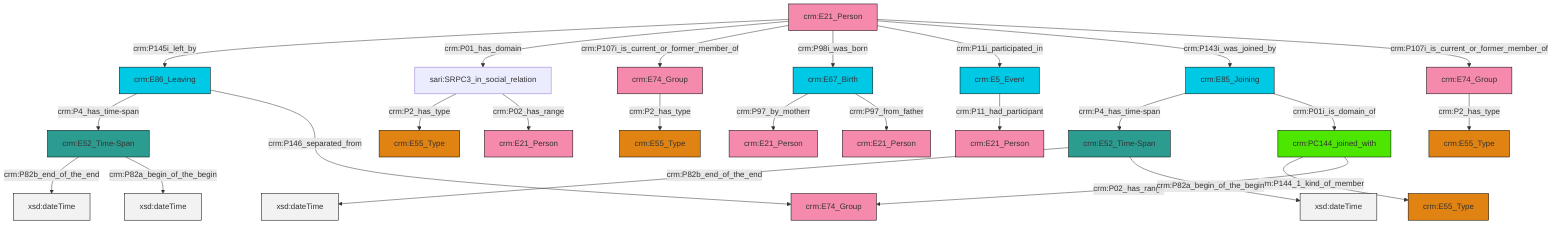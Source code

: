 graph TD
classDef Literal fill:#f2f2f2,stroke:#000000;
classDef CRM_Entity fill:#FFFFFF,stroke:#000000;
classDef Temporal_Entity fill:#00C9E6, stroke:#000000;
classDef Type fill:#E18312, stroke:#000000;
classDef Time-Span fill:#2C9C91, stroke:#000000;
classDef Appellation fill:#FFEB7F, stroke:#000000;
classDef Place fill:#008836, stroke:#000000;
classDef Persistent_Item fill:#B266B2, stroke:#000000;
classDef Conceptual_Object fill:#FFD700, stroke:#000000;
classDef Physical_Thing fill:#D2B48C, stroke:#000000;
classDef Actor fill:#f58aad, stroke:#000000;
classDef PC_Classes fill:#4ce600, stroke:#000000;
classDef Multi fill:#cccccc,stroke:#000000;

0["crm:E21_Person"]:::Actor -->|crm:P145i_left_by| 1["crm:E86_Leaving"]:::Temporal_Entity
0["crm:E21_Person"]:::Actor -->|crm:P01_has_domain| 4["sari:SRPC3_in_social_relation"]:::Default
5["crm:E85_Joining"]:::Temporal_Entity -->|crm:P4_has_time-span| 6["crm:E52_Time-Span"]:::Time-Span
7["crm:PC144_joined_with"]:::PC_Classes -->|crm:P144_1_kind_of_member| 8["crm:E55_Type"]:::Type
9["crm:E52_Time-Span"]:::Time-Span -->|crm:P82b_end_of_the_end| 10[xsd:dateTime]:::Literal
19["crm:E67_Birth"]:::Temporal_Entity -->|crm:P97_by_motherr| 20["crm:E21_Person"]:::Actor
0["crm:E21_Person"]:::Actor -->|crm:P107i_is_current_or_former_member_of| 21["crm:E74_Group"]:::Actor
6["crm:E52_Time-Span"]:::Time-Span -->|crm:P82b_end_of_the_end| 33[xsd:dateTime]:::Literal
7["crm:PC144_joined_with"]:::PC_Classes -->|crm:P02_has_range| 2["crm:E74_Group"]:::Actor
37["crm:E74_Group"]:::Actor -->|crm:P2_has_type| 14["crm:E55_Type"]:::Type
1["crm:E86_Leaving"]:::Temporal_Entity -->|crm:P4_has_time-span| 9["crm:E52_Time-Span"]:::Time-Span
5["crm:E85_Joining"]:::Temporal_Entity -->|crm:P01i_is_domain_of| 7["crm:PC144_joined_with"]:::PC_Classes
4["sari:SRPC3_in_social_relation"]:::Default -->|crm:P2_has_type| 34["crm:E55_Type"]:::Type
1["crm:E86_Leaving"]:::Temporal_Entity -->|crm:P146_separated_from| 2["crm:E74_Group"]:::Actor
4["sari:SRPC3_in_social_relation"]:::Default -->|crm:P02_has_range| 31["crm:E21_Person"]:::Actor
23["crm:E5_Event"]:::Temporal_Entity -->|crm:P11_had_participant| 12["crm:E21_Person"]:::Actor
6["crm:E52_Time-Span"]:::Time-Span -->|crm:P82a_begin_of_the_begin| 41[xsd:dateTime]:::Literal
0["crm:E21_Person"]:::Actor -->|crm:P98i_was_born| 19["crm:E67_Birth"]:::Temporal_Entity
0["crm:E21_Person"]:::Actor -->|crm:P11i_participated_in| 23["crm:E5_Event"]:::Temporal_Entity
21["crm:E74_Group"]:::Actor -->|crm:P2_has_type| 16["crm:E55_Type"]:::Type
9["crm:E52_Time-Span"]:::Time-Span -->|crm:P82a_begin_of_the_begin| 45[xsd:dateTime]:::Literal
19["crm:E67_Birth"]:::Temporal_Entity -->|crm:P97_from_father| 29["crm:E21_Person"]:::Actor
0["crm:E21_Person"]:::Actor -->|crm:P143i_was_joined_by| 5["crm:E85_Joining"]:::Temporal_Entity
0["crm:E21_Person"]:::Actor -->|crm:P107i_is_current_or_former_member_of| 37["crm:E74_Group"]:::Actor